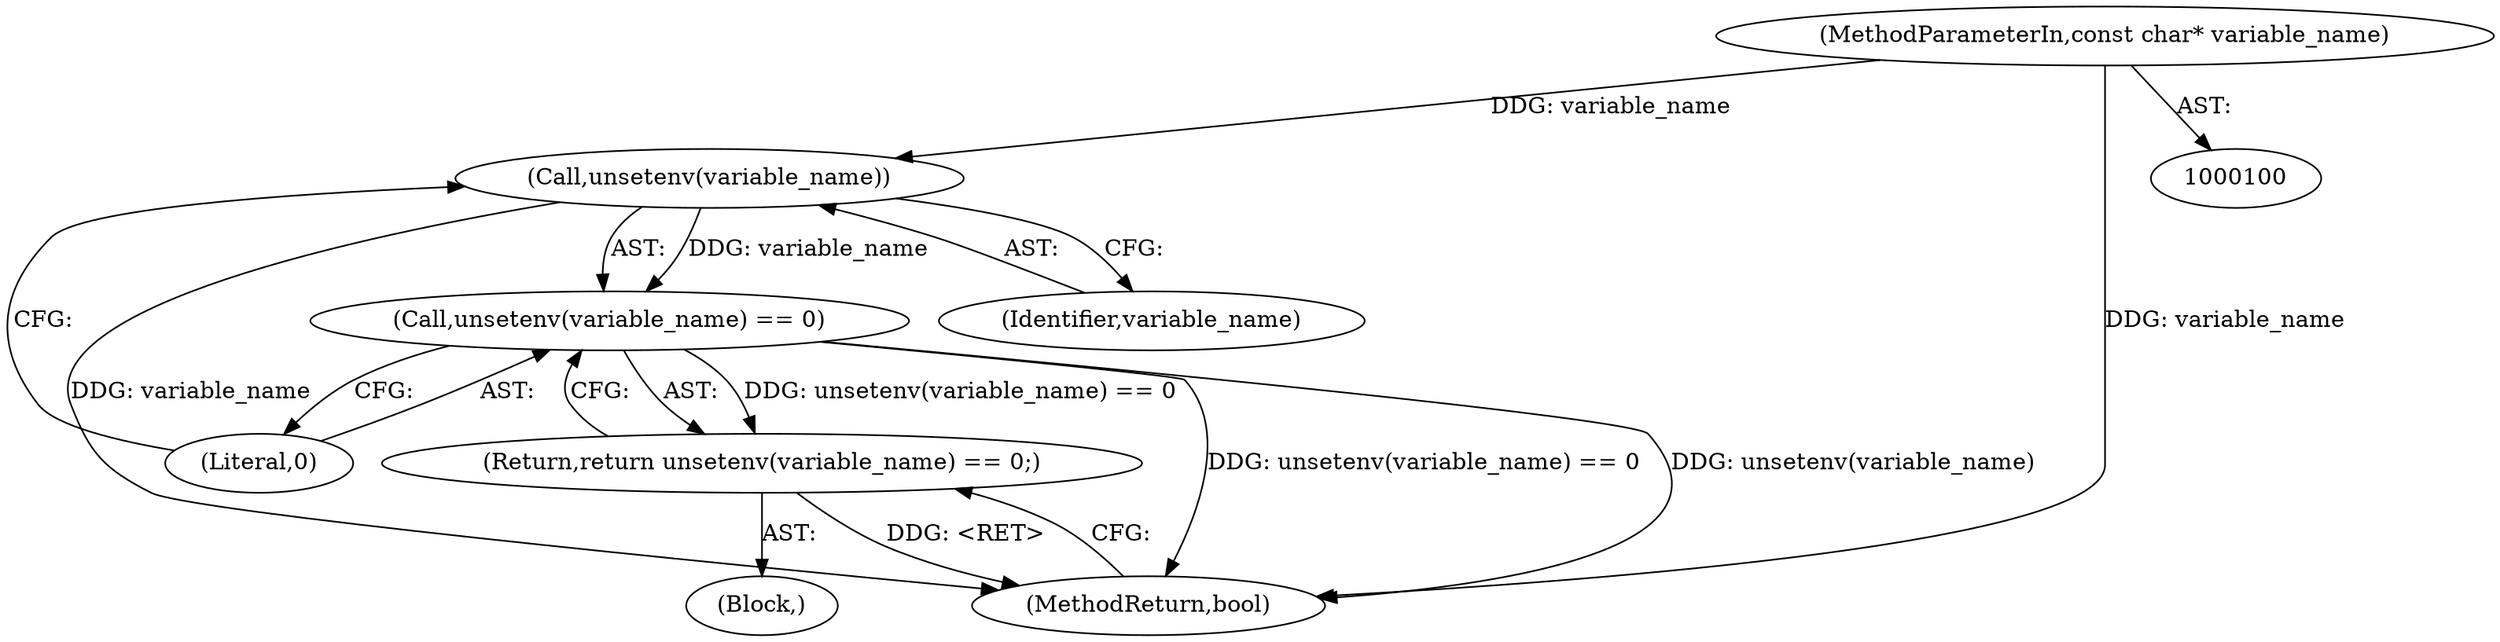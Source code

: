 digraph "1_Chrome_c10688623b331e0c72c502b718cff5016de61f85_0@API" {
"1000105" [label="(Call,unsetenv(variable_name))"];
"1000101" [label="(MethodParameterIn,const char* variable_name)"];
"1000104" [label="(Call,unsetenv(variable_name) == 0)"];
"1000103" [label="(Return,return unsetenv(variable_name) == 0;)"];
"1000104" [label="(Call,unsetenv(variable_name) == 0)"];
"1000107" [label="(Literal,0)"];
"1000105" [label="(Call,unsetenv(variable_name))"];
"1000103" [label="(Return,return unsetenv(variable_name) == 0;)"];
"1000106" [label="(Identifier,variable_name)"];
"1000101" [label="(MethodParameterIn,const char* variable_name)"];
"1000102" [label="(Block,)"];
"1000108" [label="(MethodReturn,bool)"];
"1000105" -> "1000104"  [label="AST: "];
"1000105" -> "1000106"  [label="CFG: "];
"1000106" -> "1000105"  [label="AST: "];
"1000107" -> "1000105"  [label="CFG: "];
"1000105" -> "1000108"  [label="DDG: variable_name"];
"1000105" -> "1000104"  [label="DDG: variable_name"];
"1000101" -> "1000105"  [label="DDG: variable_name"];
"1000101" -> "1000100"  [label="AST: "];
"1000101" -> "1000108"  [label="DDG: variable_name"];
"1000104" -> "1000103"  [label="AST: "];
"1000104" -> "1000107"  [label="CFG: "];
"1000107" -> "1000104"  [label="AST: "];
"1000103" -> "1000104"  [label="CFG: "];
"1000104" -> "1000108"  [label="DDG: unsetenv(variable_name) == 0"];
"1000104" -> "1000108"  [label="DDG: unsetenv(variable_name)"];
"1000104" -> "1000103"  [label="DDG: unsetenv(variable_name) == 0"];
"1000103" -> "1000102"  [label="AST: "];
"1000108" -> "1000103"  [label="CFG: "];
"1000103" -> "1000108"  [label="DDG: <RET>"];
}
